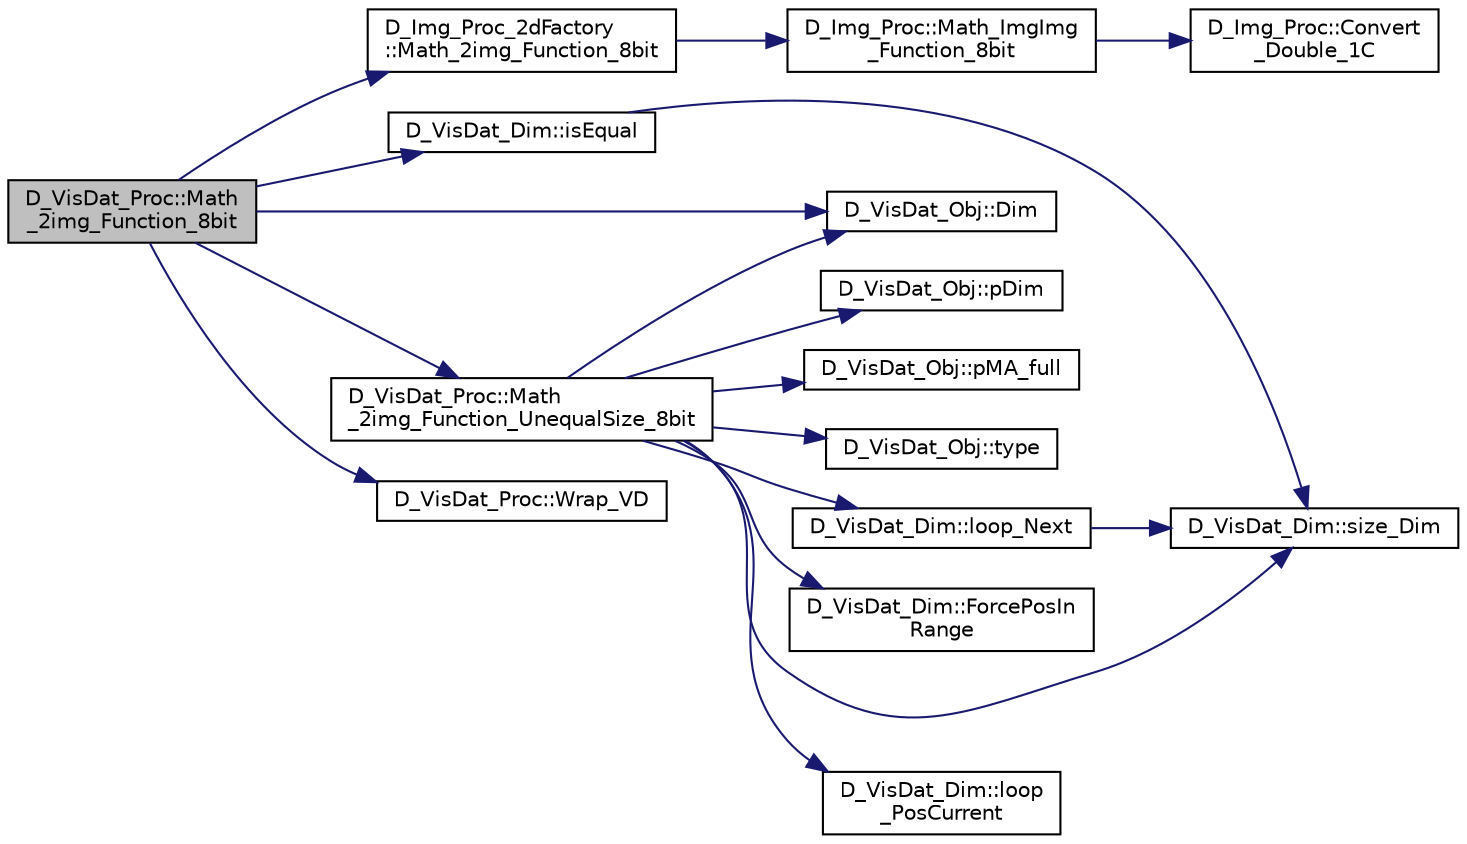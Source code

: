 digraph "D_VisDat_Proc::Math_2img_Function_8bit"
{
 // LATEX_PDF_SIZE
  edge [fontname="Helvetica",fontsize="10",labelfontname="Helvetica",labelfontsize="10"];
  node [fontname="Helvetica",fontsize="10",shape=record];
  rankdir="LR";
  Node1 [label="D_VisDat_Proc::Math\l_2img_Function_8bit",height=0.2,width=0.4,color="black", fillcolor="grey75", style="filled", fontcolor="black",tooltip=" "];
  Node1 -> Node2 [color="midnightblue",fontsize="10",style="solid",fontname="Helvetica"];
  Node2 [label="D_VisDat_Obj::Dim",height=0.2,width=0.4,color="black", fillcolor="white", style="filled",URL="$class_d___vis_dat___obj.html#a9b255993f402cca1b61ca82beae51b20",tooltip=" "];
  Node1 -> Node3 [color="midnightblue",fontsize="10",style="solid",fontname="Helvetica"];
  Node3 [label="D_VisDat_Dim::isEqual",height=0.2,width=0.4,color="black", fillcolor="white", style="filled",URL="$class_d___vis_dat___dim.html#a0e771759c451cdffc54b486cbf49dfa3",tooltip=" "];
  Node3 -> Node4 [color="midnightblue",fontsize="10",style="solid",fontname="Helvetica"];
  Node4 [label="D_VisDat_Dim::size_Dim",height=0.2,width=0.4,color="black", fillcolor="white", style="filled",URL="$class_d___vis_dat___dim.html#af266339e1a363caf7d20a01997ceed9f",tooltip=" "];
  Node1 -> Node5 [color="midnightblue",fontsize="10",style="solid",fontname="Helvetica"];
  Node5 [label="D_Img_Proc_2dFactory\l::Math_2img_Function_8bit",height=0.2,width=0.4,color="black", fillcolor="white", style="filled",URL="$class_d___img___proc__2d_factory.html#a8090ba93adea436140f0cdfa98bff727",tooltip=" "];
  Node5 -> Node6 [color="midnightblue",fontsize="10",style="solid",fontname="Helvetica"];
  Node6 [label="D_Img_Proc::Math_ImgImg\l_Function_8bit",height=0.2,width=0.4,color="black", fillcolor="white", style="filled",URL="$class_d___img___proc.html#a51fa698ac4521a1ad28edccfc55fd473",tooltip=" "];
  Node6 -> Node7 [color="midnightblue",fontsize="10",style="solid",fontname="Helvetica"];
  Node7 [label="D_Img_Proc::Convert\l_Double_1C",height=0.2,width=0.4,color="black", fillcolor="white", style="filled",URL="$class_d___img___proc.html#a93d59306a4eb6cdd9eae2b1ea10f4cc8",tooltip=" "];
  Node1 -> Node8 [color="midnightblue",fontsize="10",style="solid",fontname="Helvetica"];
  Node8 [label="D_VisDat_Proc::Math\l_2img_Function_UnequalSize_8bit",height=0.2,width=0.4,color="black", fillcolor="white", style="filled",URL="$class_d___vis_dat___proc.html#a4fb5703d3424109ab710ac269b95e597",tooltip=" "];
  Node8 -> Node2 [color="midnightblue",fontsize="10",style="solid",fontname="Helvetica"];
  Node8 -> Node9 [color="midnightblue",fontsize="10",style="solid",fontname="Helvetica"];
  Node9 [label="D_VisDat_Dim::ForcePosIn\lRange",height=0.2,width=0.4,color="black", fillcolor="white", style="filled",URL="$class_d___vis_dat___dim.html#ac6e3db43b04dc6b06102637dfc65addb",tooltip=" "];
  Node8 -> Node10 [color="midnightblue",fontsize="10",style="solid",fontname="Helvetica"];
  Node10 [label="D_VisDat_Dim::loop_Next",height=0.2,width=0.4,color="black", fillcolor="white", style="filled",URL="$class_d___vis_dat___dim.html#ac0b7c1d73e89e0f8f3630f0a3b80a284",tooltip=" "];
  Node10 -> Node4 [color="midnightblue",fontsize="10",style="solid",fontname="Helvetica"];
  Node8 -> Node11 [color="midnightblue",fontsize="10",style="solid",fontname="Helvetica"];
  Node11 [label="D_VisDat_Dim::loop\l_PosCurrent",height=0.2,width=0.4,color="black", fillcolor="white", style="filled",URL="$class_d___vis_dat___dim.html#a15988e7b99cb810e4bf31889822477e3",tooltip=" "];
  Node8 -> Node12 [color="midnightblue",fontsize="10",style="solid",fontname="Helvetica"];
  Node12 [label="D_VisDat_Obj::pDim",height=0.2,width=0.4,color="black", fillcolor="white", style="filled",URL="$class_d___vis_dat___obj.html#ab4cee8385af854cafa24ee21766d208f",tooltip=" "];
  Node8 -> Node13 [color="midnightblue",fontsize="10",style="solid",fontname="Helvetica"];
  Node13 [label="D_VisDat_Obj::pMA_full",height=0.2,width=0.4,color="black", fillcolor="white", style="filled",URL="$class_d___vis_dat___obj.html#a1b759f59f5c13875d94961642bdd943e",tooltip=" "];
  Node8 -> Node4 [color="midnightblue",fontsize="10",style="solid",fontname="Helvetica"];
  Node8 -> Node14 [color="midnightblue",fontsize="10",style="solid",fontname="Helvetica"];
  Node14 [label="D_VisDat_Obj::type",height=0.2,width=0.4,color="black", fillcolor="white", style="filled",URL="$class_d___vis_dat___obj.html#ac5826459ed7f3f1cd6a3a5ff89d4fbc8",tooltip=" "];
  Node1 -> Node15 [color="midnightblue",fontsize="10",style="solid",fontname="Helvetica"];
  Node15 [label="D_VisDat_Proc::Wrap_VD",height=0.2,width=0.4,color="black", fillcolor="white", style="filled",URL="$class_d___vis_dat___proc.html#a08a25f3f05db4e112c651456fd1ae7e5",tooltip=" "];
}
